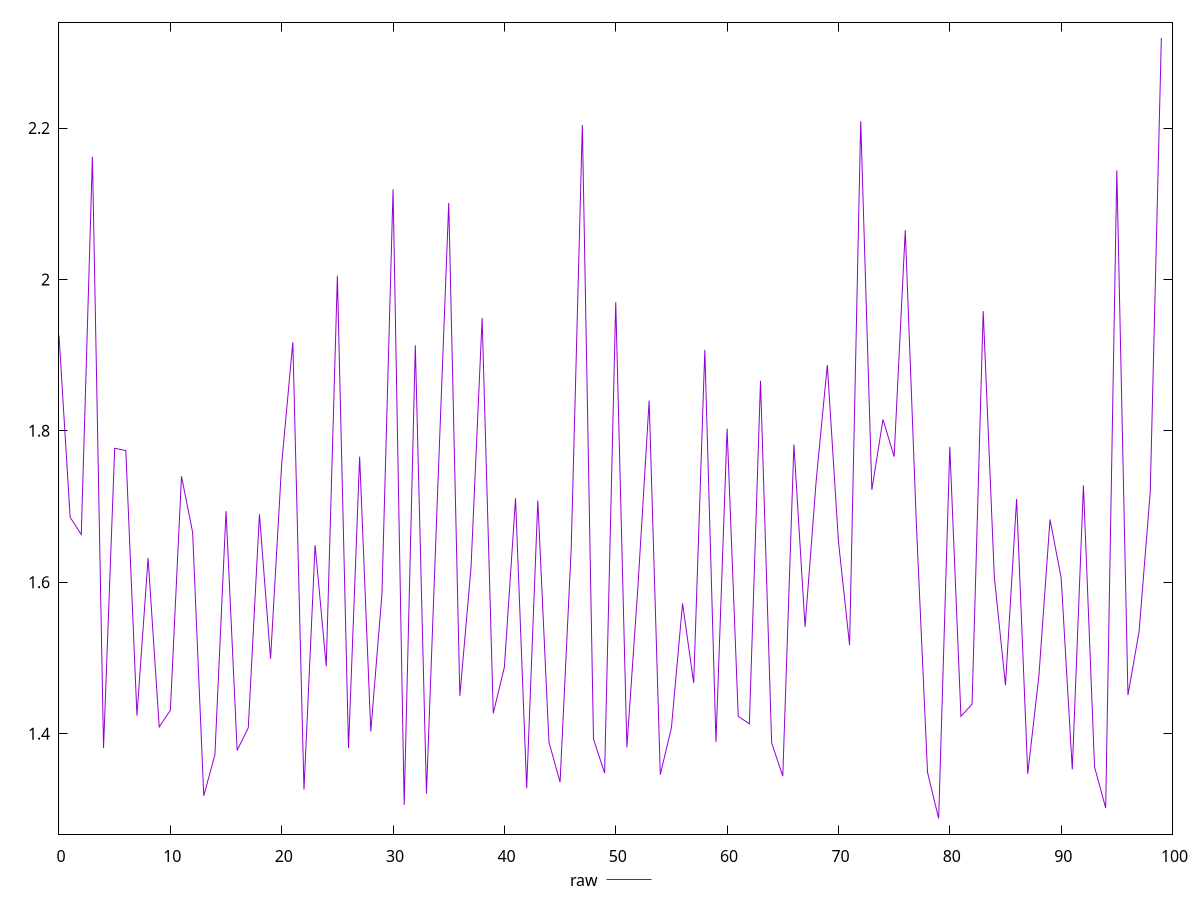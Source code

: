 reset
set terminal svg size 640, 490 enhanced background rgb 'white'
set output "reprap/server-response-time/samples/pages+cached+noadtech/raw/values.svg"

$raw <<EOF
0 1.9259999999999997
1 1.686
2 1.663
3 2.162
4 1.381
5 1.7770000000000001
6 1.774
7 1.424
8 1.6320000000000001
9 1.409
10 1.431
11 1.74
12 1.6660000000000001
13 1.318
14 1.3719999999999999
15 1.6940000000000002
16 1.3780000000000001
17 1.4080000000000001
18 1.6899999999999997
19 1.4989999999999999
20 1.757
21 1.9169999999999998
22 1.3259999999999998
23 1.649
24 1.489
25 2.0050000000000003
26 1.3809999999999998
27 1.766
28 1.403
29 1.5839999999999999
30 2.119
31 1.3059999999999998
32 1.9130000000000003
33 1.321
34 1.7189999999999999
35 2.101
36 1.45
37 1.619
38 1.949
39 1.427
40 1.488
41 1.711
42 1.3279999999999998
43 1.7079999999999997
44 1.389
45 1.3359999999999999
46 1.645
47 2.204
48 1.393
49 1.3479999999999999
50 1.9700000000000002
51 1.3820000000000001
52 1.596
53 1.8400000000000003
54 1.3459999999999999
55 1.408
56 1.5719999999999998
57 1.467
58 1.9070000000000003
59 1.389
60 1.8030000000000002
61 1.423
62 1.413
63 1.866
64 1.388
65 1.344
66 1.782
67 1.541
68 1.7339999999999998
69 1.8869999999999998
70 1.6540000000000001
71 1.5170000000000001
72 2.209
73 1.7219999999999998
74 1.815
75 1.7659999999999998
76 2.065
77 1.676
78 1.349
79 1.288
80 1.779
81 1.423
82 1.439
83 1.9580000000000002
84 1.6070000000000002
85 1.464
86 1.71
87 1.347
88 1.476
89 1.6829999999999998
90 1.6059999999999999
91 1.353
92 1.7280000000000002
93 1.3559999999999999
94 1.3019999999999998
95 2.144
96 1.451
97 1.535
98 1.719
99 2.319
EOF

set key outside below
set yrange [1.26738:2.33962]

plot \
  $raw title "raw" with line, \


reset